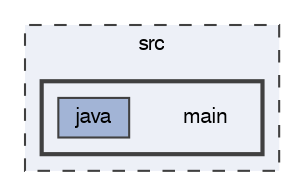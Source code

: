 digraph "src/main"
{
 // LATEX_PDF_SIZE
  bgcolor="transparent";
  edge [fontname=FreeSans,fontsize=10,labelfontname=FreeSans,labelfontsize=10];
  node [fontname=FreeSans,fontsize=10,shape=box,height=0.2,width=0.4];
  compound=true
  subgraph clusterdir_68267d1309a1af8e8297ef4c3efbcdba {
    graph [ bgcolor="#edf0f7", pencolor="grey25", label="src", fontname=FreeSans,fontsize=10 style="filled,dashed", URL="dir_68267d1309a1af8e8297ef4c3efbcdba.html",tooltip=""]
  subgraph clusterdir_5eb159725f84c66aafd839904a4acdd0 {
    graph [ bgcolor="#edf0f7", pencolor="grey25", label="", fontname=FreeSans,fontsize=10 style="filled,bold", URL="dir_5eb159725f84c66aafd839904a4acdd0.html",tooltip=""]
    dir_5eb159725f84c66aafd839904a4acdd0 [shape=plaintext, label="main"];
  dir_fd3f6763802dee1ad875f6c80eac0bda [label="java", fillcolor="#a2b4d6", color="grey25", style="filled", URL="dir_fd3f6763802dee1ad875f6c80eac0bda.html",tooltip=""];
  }
  }
}
